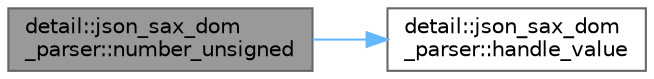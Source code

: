 digraph "detail::json_sax_dom_parser::number_unsigned"
{
 // LATEX_PDF_SIZE
  bgcolor="transparent";
  edge [fontname=Helvetica,fontsize=10,labelfontname=Helvetica,labelfontsize=10];
  node [fontname=Helvetica,fontsize=10,shape=box,height=0.2,width=0.4];
  rankdir="LR";
  Node1 [id="Node000001",label="detail::json_sax_dom\l_parser::number_unsigned",height=0.2,width=0.4,color="gray40", fillcolor="grey60", style="filled", fontcolor="black",tooltip=" "];
  Node1 -> Node2 [id="edge2_Node000001_Node000002",color="steelblue1",style="solid",tooltip=" "];
  Node2 [id="Node000002",label="detail::json_sax_dom\l_parser::handle_value",height=0.2,width=0.4,color="grey40", fillcolor="white", style="filled",URL="$classdetail_1_1json__sax__dom__parser.html#a874ceda6c0edaf08d76604cb562d755a",tooltip=" "];
}
